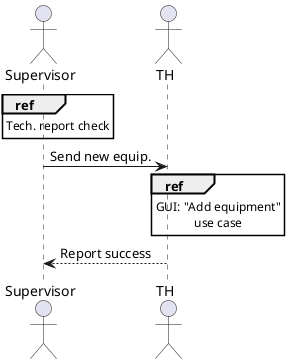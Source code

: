 @startuml Add_New_Equipment

actor Supervisor
actor TH

ref over Supervisor : Tech. report check
Supervisor -> TH : Send new equip.
ref over TH : GUI: "Add equipment"\nuse case
TH --> Supervisor : Report success

@enduml